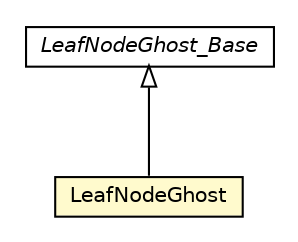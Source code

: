 #!/usr/local/bin/dot
#
# Class diagram 
# Generated by UMLGraph version 5.1 (http://www.umlgraph.org/)
#

digraph G {
	edge [fontname="Helvetica",fontsize=10,labelfontname="Helvetica",labelfontsize=10];
	node [fontname="Helvetica",fontsize=10,shape=plaintext];
	nodesep=0.25;
	ranksep=0.5;
	// pt.ist.fenixframework.adt.bplustree.LeafNodeGhost_Base
	c48094 [label=<<table title="pt.ist.fenixframework.adt.bplustree.LeafNodeGhost_Base" border="0" cellborder="1" cellspacing="0" cellpadding="2" port="p" href="./LeafNodeGhost_Base.html">
		<tr><td><table border="0" cellspacing="0" cellpadding="1">
<tr><td align="center" balign="center"><font face="Helvetica-Oblique"> LeafNodeGhost_Base </font></td></tr>
		</table></td></tr>
		</table>>, fontname="Helvetica", fontcolor="black", fontsize=10.0];
	// pt.ist.fenixframework.adt.bplustree.LeafNodeGhost
	c48129 [label=<<table title="pt.ist.fenixframework.adt.bplustree.LeafNodeGhost" border="0" cellborder="1" cellspacing="0" cellpadding="2" port="p" bgcolor="lemonChiffon" href="./LeafNodeGhost.html">
		<tr><td><table border="0" cellspacing="0" cellpadding="1">
<tr><td align="center" balign="center"> LeafNodeGhost </td></tr>
		</table></td></tr>
		</table>>, fontname="Helvetica", fontcolor="black", fontsize=10.0];
	//pt.ist.fenixframework.adt.bplustree.LeafNodeGhost extends pt.ist.fenixframework.adt.bplustree.LeafNodeGhost_Base
	c48094:p -> c48129:p [dir=back,arrowtail=empty];
}

